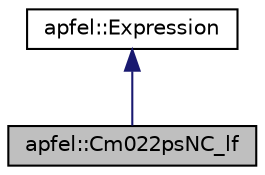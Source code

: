 digraph "apfel::Cm022psNC_lf"
{
  edge [fontname="Helvetica",fontsize="10",labelfontname="Helvetica",labelfontsize="10"];
  node [fontname="Helvetica",fontsize="10",shape=record];
  Node0 [label="apfel::Cm022psNC_lf",height=0.2,width=0.4,color="black", fillcolor="grey75", style="filled", fontcolor="black"];
  Node1 -> Node0 [dir="back",color="midnightblue",fontsize="10",style="solid",fontname="Helvetica"];
  Node1 [label="apfel::Expression",height=0.2,width=0.4,color="black", fillcolor="white", style="filled",URL="$a00263.html",tooltip="The Expression class for the manipulation of the splitting and coeffient functions. "];
}
